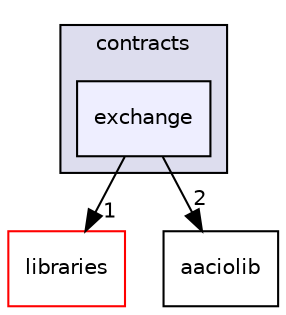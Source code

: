 digraph "contracts/exchange" {
  compound=true
  node [ fontsize="10", fontname="Helvetica"];
  edge [ labelfontsize="10", labelfontname="Helvetica"];
  subgraph clusterdir_ae9b15dd87e066e1908bbd90e8f38627 {
    graph [ bgcolor="#ddddee", pencolor="black", label="contracts" fontname="Helvetica", fontsize="10", URL="dir_ae9b15dd87e066e1908bbd90e8f38627.html"]
  dir_5dc13a1abd435123f7be5ea8dc751d1b [shape=box, label="exchange", style="filled", fillcolor="#eeeeff", pencolor="black", URL="dir_5dc13a1abd435123f7be5ea8dc751d1b.html"];
  }
  dir_bc0718b08fb2015b8e59c47b2805f60c [shape=box label="libraries" fillcolor="white" style="filled" color="red" URL="dir_bc0718b08fb2015b8e59c47b2805f60c.html"];
  dir_eebd46385ac17dfe81e47e86b6b64bf0 [shape=box label="aaciolib" URL="dir_eebd46385ac17dfe81e47e86b6b64bf0.html"];
  dir_5dc13a1abd435123f7be5ea8dc751d1b->dir_bc0718b08fb2015b8e59c47b2805f60c [headlabel="1", labeldistance=1.5 headhref="dir_000036_000004.html"];
  dir_5dc13a1abd435123f7be5ea8dc751d1b->dir_eebd46385ac17dfe81e47e86b6b64bf0 [headlabel="2", labeldistance=1.5 headhref="dir_000036_000015.html"];
}
